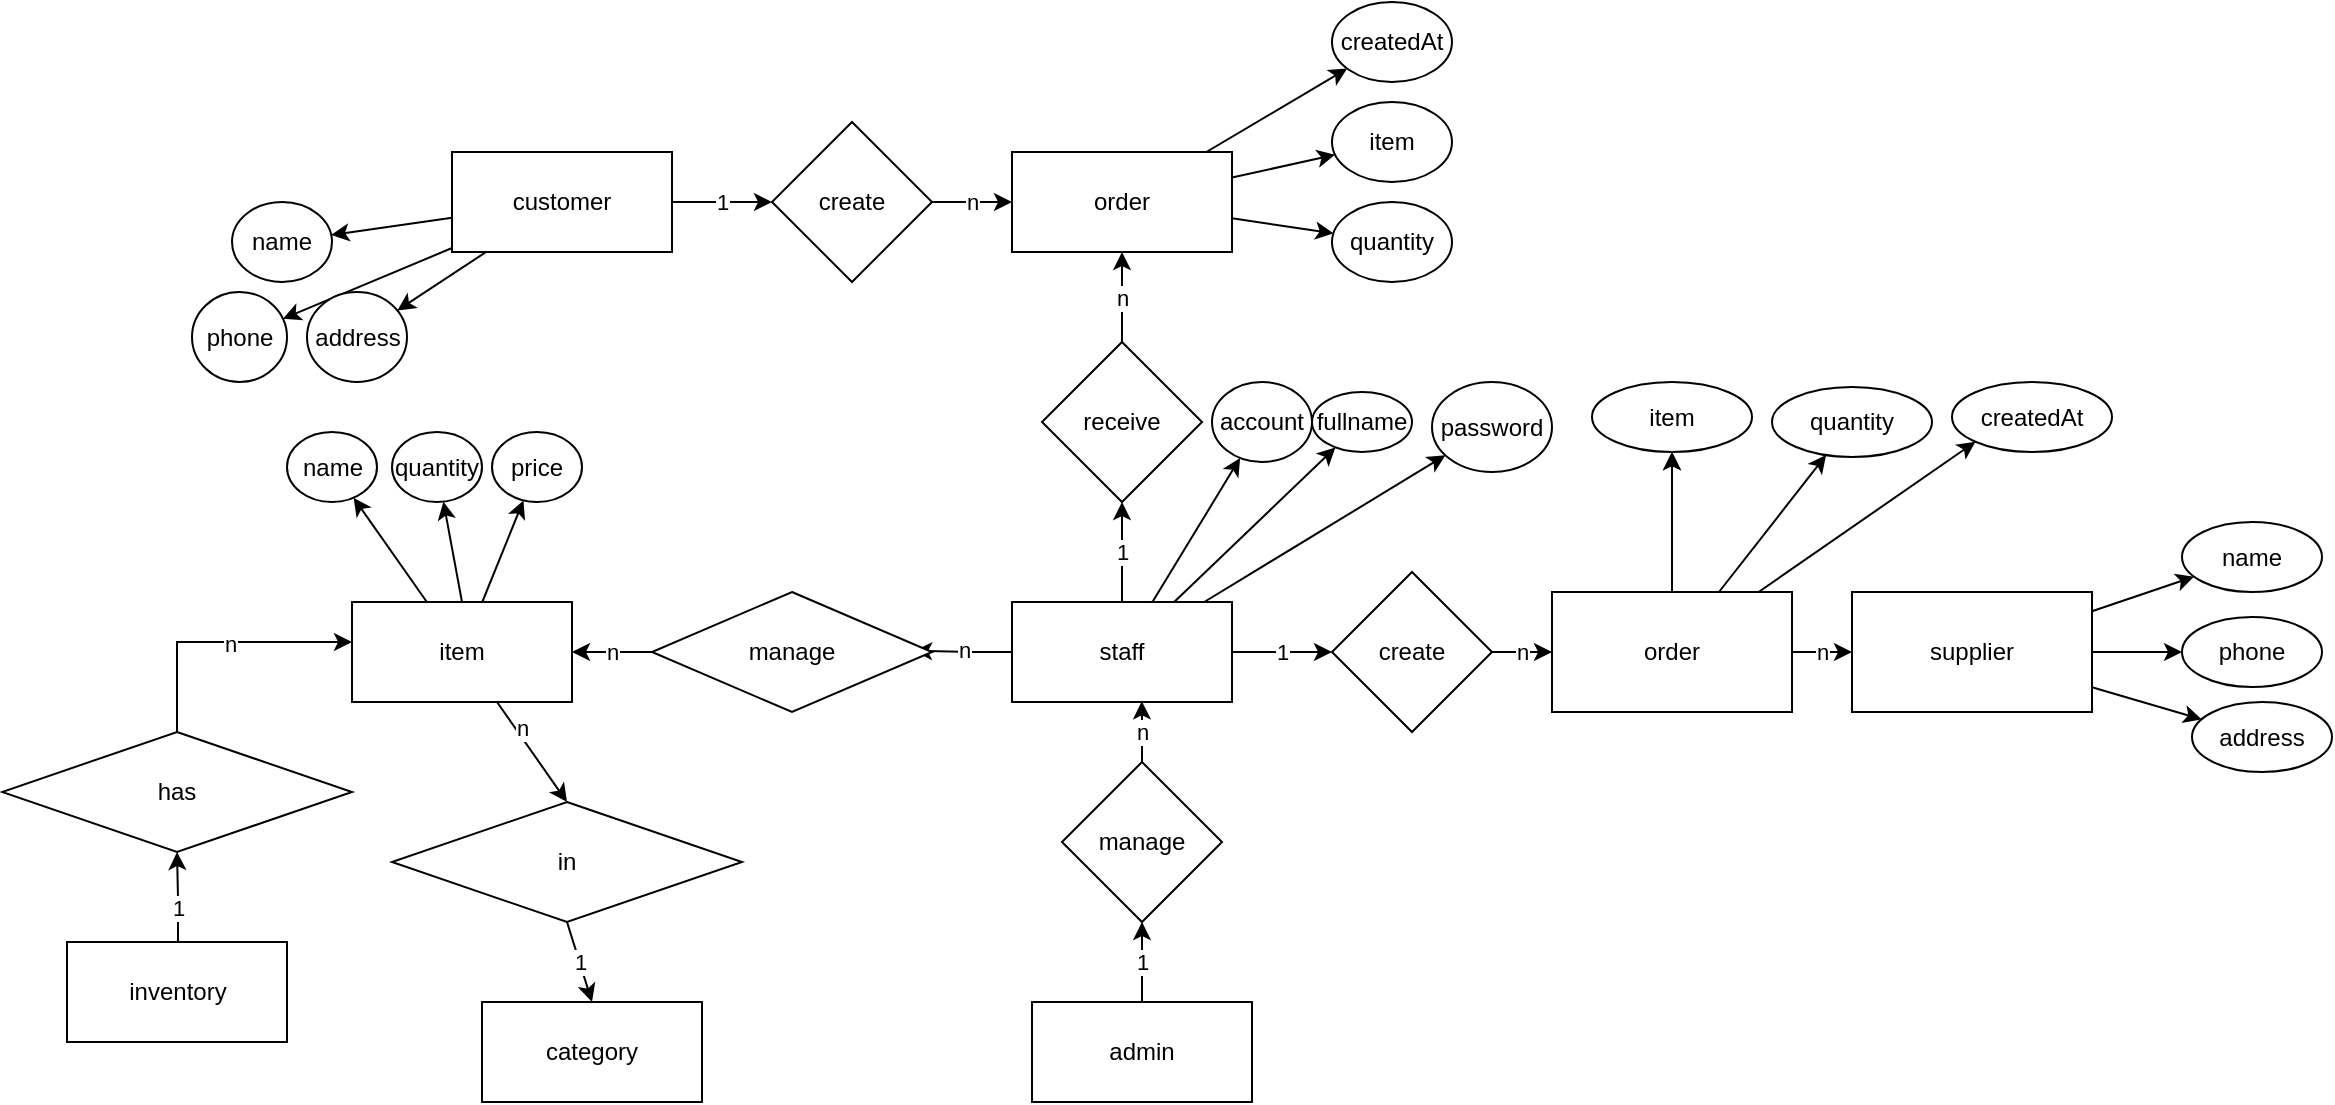 <mxfile>
    <diagram name="Page-1" id="a0GKX37r0jUPQa7Pxb1f">
        <mxGraphModel dx="1081" dy="1408" grid="1" gridSize="10" guides="1" tooltips="1" connect="1" arrows="1" fold="1" page="1" pageScale="1" pageWidth="850" pageHeight="1100" math="0" shadow="0">
            <root>
                <mxCell id="0"/>
                <mxCell id="1" parent="0"/>
                <mxCell id="qo31EmQsLFviCPmy-kX7-78" value="" style="rounded=0;orthogonalLoop=1;jettySize=auto;html=1;" parent="1" source="qo31EmQsLFviCPmy-kX7-1" target="qo31EmQsLFviCPmy-kX7-77" edge="1">
                    <mxGeometry relative="1" as="geometry"/>
                </mxCell>
                <mxCell id="qo31EmQsLFviCPmy-kX7-81" style="rounded=0;orthogonalLoop=1;jettySize=auto;html=1;exitX=0.5;exitY=0;exitDx=0;exitDy=0;" parent="1" source="qo31EmQsLFviCPmy-kX7-1" target="qo31EmQsLFviCPmy-kX7-79" edge="1">
                    <mxGeometry relative="1" as="geometry"/>
                </mxCell>
                <mxCell id="qo31EmQsLFviCPmy-kX7-82" style="rounded=0;orthogonalLoop=1;jettySize=auto;html=1;" parent="1" source="qo31EmQsLFviCPmy-kX7-1" target="qo31EmQsLFviCPmy-kX7-80" edge="1">
                    <mxGeometry relative="1" as="geometry"/>
                </mxCell>
                <mxCell id="25" style="edgeStyle=none;html=1;entryX=0.5;entryY=0;entryDx=0;entryDy=0;" parent="1" source="qo31EmQsLFviCPmy-kX7-1" target="21" edge="1">
                    <mxGeometry relative="1" as="geometry"/>
                </mxCell>
                <mxCell id="27" value="n" style="edgeLabel;html=1;align=center;verticalAlign=middle;resizable=0;points=[];" parent="25" vertex="1" connectable="0">
                    <mxGeometry x="-0.424" y="3" relative="1" as="geometry">
                        <mxPoint as="offset"/>
                    </mxGeometry>
                </mxCell>
                <mxCell id="qo31EmQsLFviCPmy-kX7-1" value="item" style="html=1;whiteSpace=wrap;" parent="1" vertex="1">
                    <mxGeometry x="360" y="290" width="110" height="50" as="geometry"/>
                </mxCell>
                <mxCell id="qo31EmQsLFviCPmy-kX7-11" value="n" style="edgeStyle=orthogonalEdgeStyle;rounded=0;orthogonalLoop=1;jettySize=auto;html=1;entryX=0.936;entryY=0.49;entryDx=0;entryDy=0;entryPerimeter=0;" parent="1" source="qo31EmQsLFviCPmy-kX7-3" target="qo31EmQsLFviCPmy-kX7-10" edge="1">
                    <mxGeometry relative="1" as="geometry"/>
                </mxCell>
                <mxCell id="qo31EmQsLFviCPmy-kX7-24" value="1" style="edgeStyle=orthogonalEdgeStyle;rounded=0;orthogonalLoop=1;jettySize=auto;html=1;" parent="1" source="qo31EmQsLFviCPmy-kX7-3" target="qo31EmQsLFviCPmy-kX7-23" edge="1">
                    <mxGeometry relative="1" as="geometry"/>
                </mxCell>
                <mxCell id="qo31EmQsLFviCPmy-kX7-33" value="1" style="edgeStyle=orthogonalEdgeStyle;rounded=0;orthogonalLoop=1;jettySize=auto;html=1;" parent="1" source="qo31EmQsLFviCPmy-kX7-3" target="qo31EmQsLFviCPmy-kX7-32" edge="1">
                    <mxGeometry relative="1" as="geometry"/>
                </mxCell>
                <mxCell id="qo31EmQsLFviCPmy-kX7-60" style="rounded=0;orthogonalLoop=1;jettySize=auto;html=1;" parent="1" source="qo31EmQsLFviCPmy-kX7-3" target="qo31EmQsLFviCPmy-kX7-64" edge="1">
                    <mxGeometry relative="1" as="geometry">
                        <mxPoint x="810" y="230" as="targetPoint"/>
                    </mxGeometry>
                </mxCell>
                <mxCell id="qo31EmQsLFviCPmy-kX7-67" style="rounded=0;orthogonalLoop=1;jettySize=auto;html=1;" parent="1" source="qo31EmQsLFviCPmy-kX7-3" target="qo31EmQsLFviCPmy-kX7-65" edge="1">
                    <mxGeometry relative="1" as="geometry"/>
                </mxCell>
                <mxCell id="qo31EmQsLFviCPmy-kX7-68" style="rounded=0;orthogonalLoop=1;jettySize=auto;html=1;" parent="1" source="qo31EmQsLFviCPmy-kX7-3" target="qo31EmQsLFviCPmy-kX7-66" edge="1">
                    <mxGeometry relative="1" as="geometry"/>
                </mxCell>
                <mxCell id="qo31EmQsLFviCPmy-kX7-3" value="staff" style="html=1;whiteSpace=wrap;" parent="1" vertex="1">
                    <mxGeometry x="690" y="290" width="110" height="50" as="geometry"/>
                </mxCell>
                <mxCell id="qo31EmQsLFviCPmy-kX7-15" value="1" style="edgeStyle=orthogonalEdgeStyle;rounded=0;orthogonalLoop=1;jettySize=auto;html=1;exitX=0.614;exitY=0;exitDx=0;exitDy=0;entryX=0.5;entryY=1;entryDx=0;entryDy=0;exitPerimeter=0;" parent="1" source="qo31EmQsLFviCPmy-kX7-4" target="qo31EmQsLFviCPmy-kX7-14" edge="1">
                    <mxGeometry relative="1" as="geometry">
                        <Array as="points">
                            <mxPoint x="273" y="460"/>
                            <mxPoint x="273" y="438"/>
                        </Array>
                    </mxGeometry>
                </mxCell>
                <mxCell id="qo31EmQsLFviCPmy-kX7-4" value="inventory" style="html=1;whiteSpace=wrap;" parent="1" vertex="1">
                    <mxGeometry x="217.5" y="460" width="110" height="50" as="geometry"/>
                </mxCell>
                <mxCell id="qo31EmQsLFviCPmy-kX7-12" value="n" style="edgeStyle=orthogonalEdgeStyle;rounded=0;orthogonalLoop=1;jettySize=auto;html=1;" parent="1" source="qo31EmQsLFviCPmy-kX7-10" target="qo31EmQsLFviCPmy-kX7-1" edge="1">
                    <mxGeometry relative="1" as="geometry"/>
                </mxCell>
                <mxCell id="qo31EmQsLFviCPmy-kX7-10" value="manage" style="shape=rhombus;perimeter=rhombusPerimeter;whiteSpace=wrap;html=1;align=center;" parent="1" vertex="1">
                    <mxGeometry x="510" y="285" width="140" height="60" as="geometry"/>
                </mxCell>
                <mxCell id="qo31EmQsLFviCPmy-kX7-17" style="edgeStyle=orthogonalEdgeStyle;rounded=0;orthogonalLoop=1;jettySize=auto;html=1;" parent="1" source="qo31EmQsLFviCPmy-kX7-14" target="qo31EmQsLFviCPmy-kX7-1" edge="1">
                    <mxGeometry relative="1" as="geometry">
                        <mxPoint x="190" y="310" as="targetPoint"/>
                        <Array as="points">
                            <mxPoint x="273" y="310"/>
                        </Array>
                    </mxGeometry>
                </mxCell>
                <mxCell id="28" value="n" style="edgeLabel;html=1;align=center;verticalAlign=middle;resizable=0;points=[];" parent="qo31EmQsLFviCPmy-kX7-17" vertex="1" connectable="0">
                    <mxGeometry x="0.08" y="-1" relative="1" as="geometry">
                        <mxPoint as="offset"/>
                    </mxGeometry>
                </mxCell>
                <mxCell id="qo31EmQsLFviCPmy-kX7-14" value="has" style="shape=rhombus;perimeter=rhombusPerimeter;whiteSpace=wrap;html=1;align=center;" parent="1" vertex="1">
                    <mxGeometry x="185" y="355" width="175" height="60" as="geometry"/>
                </mxCell>
                <mxCell id="qo31EmQsLFviCPmy-kX7-21" value="1" style="edgeStyle=orthogonalEdgeStyle;rounded=0;orthogonalLoop=1;jettySize=auto;html=1;" parent="1" source="qo31EmQsLFviCPmy-kX7-18" target="qo31EmQsLFviCPmy-kX7-20" edge="1">
                    <mxGeometry relative="1" as="geometry"/>
                </mxCell>
                <mxCell id="qo31EmQsLFviCPmy-kX7-45" value="" style="rounded=0;orthogonalLoop=1;jettySize=auto;html=1;" parent="1" source="qo31EmQsLFviCPmy-kX7-18" target="qo31EmQsLFviCPmy-kX7-43" edge="1">
                    <mxGeometry relative="1" as="geometry"/>
                </mxCell>
                <mxCell id="qo31EmQsLFviCPmy-kX7-47" value="" style="rounded=0;orthogonalLoop=1;jettySize=auto;html=1;" parent="1" source="qo31EmQsLFviCPmy-kX7-18" target="qo31EmQsLFviCPmy-kX7-46" edge="1">
                    <mxGeometry relative="1" as="geometry"/>
                </mxCell>
                <mxCell id="qo31EmQsLFviCPmy-kX7-51" value="" style="rounded=0;orthogonalLoop=1;jettySize=auto;html=1;" parent="1" source="qo31EmQsLFviCPmy-kX7-18" target="qo31EmQsLFviCPmy-kX7-50" edge="1">
                    <mxGeometry relative="1" as="geometry"/>
                </mxCell>
                <mxCell id="qo31EmQsLFviCPmy-kX7-18" value="customer" style="html=1;whiteSpace=wrap;" parent="1" vertex="1">
                    <mxGeometry x="410" y="65" width="110" height="50" as="geometry"/>
                </mxCell>
                <mxCell id="qo31EmQsLFviCPmy-kX7-55" value="" style="rounded=0;orthogonalLoop=1;jettySize=auto;html=1;" parent="1" source="qo31EmQsLFviCPmy-kX7-19" target="qo31EmQsLFviCPmy-kX7-52" edge="1">
                    <mxGeometry relative="1" as="geometry"/>
                </mxCell>
                <mxCell id="qo31EmQsLFviCPmy-kX7-57" value="" style="rounded=0;orthogonalLoop=1;jettySize=auto;html=1;" parent="1" source="qo31EmQsLFviCPmy-kX7-19" target="qo31EmQsLFviCPmy-kX7-56" edge="1">
                    <mxGeometry relative="1" as="geometry"/>
                </mxCell>
                <mxCell id="20" style="edgeStyle=none;html=1;" parent="1" source="qo31EmQsLFviCPmy-kX7-19" target="19" edge="1">
                    <mxGeometry relative="1" as="geometry"/>
                </mxCell>
                <mxCell id="qo31EmQsLFviCPmy-kX7-19" value="order" style="html=1;whiteSpace=wrap;" parent="1" vertex="1">
                    <mxGeometry x="690" y="65" width="110" height="50" as="geometry"/>
                </mxCell>
                <mxCell id="qo31EmQsLFviCPmy-kX7-22" value="n" style="edgeStyle=orthogonalEdgeStyle;rounded=0;orthogonalLoop=1;jettySize=auto;html=1;entryX=0;entryY=0.5;entryDx=0;entryDy=0;" parent="1" source="qo31EmQsLFviCPmy-kX7-20" target="qo31EmQsLFviCPmy-kX7-19" edge="1">
                    <mxGeometry relative="1" as="geometry"/>
                </mxCell>
                <mxCell id="qo31EmQsLFviCPmy-kX7-20" value="create" style="rhombus;whiteSpace=wrap;html=1;" parent="1" vertex="1">
                    <mxGeometry x="570" y="50" width="80" height="80" as="geometry"/>
                </mxCell>
                <mxCell id="qo31EmQsLFviCPmy-kX7-25" value="n" style="edgeStyle=orthogonalEdgeStyle;rounded=0;orthogonalLoop=1;jettySize=auto;html=1;entryX=0.5;entryY=1;entryDx=0;entryDy=0;" parent="1" source="qo31EmQsLFviCPmy-kX7-23" target="qo31EmQsLFviCPmy-kX7-19" edge="1">
                    <mxGeometry relative="1" as="geometry"/>
                </mxCell>
                <mxCell id="qo31EmQsLFviCPmy-kX7-23" value="receive" style="rhombus;whiteSpace=wrap;html=1;" parent="1" vertex="1">
                    <mxGeometry x="705" y="160" width="80" height="80" as="geometry"/>
                </mxCell>
                <mxCell id="qo31EmQsLFviCPmy-kX7-28" value="1" style="edgeStyle=orthogonalEdgeStyle;rounded=0;orthogonalLoop=1;jettySize=auto;html=1;" parent="1" source="qo31EmQsLFviCPmy-kX7-26" target="qo31EmQsLFviCPmy-kX7-27" edge="1">
                    <mxGeometry relative="1" as="geometry"/>
                </mxCell>
                <mxCell id="qo31EmQsLFviCPmy-kX7-26" value="admin" style="html=1;whiteSpace=wrap;" parent="1" vertex="1">
                    <mxGeometry x="700" y="490" width="110" height="50" as="geometry"/>
                </mxCell>
                <mxCell id="qo31EmQsLFviCPmy-kX7-29" value="n" style="edgeStyle=orthogonalEdgeStyle;rounded=0;orthogonalLoop=1;jettySize=auto;html=1;entryX=0.59;entryY=0.993;entryDx=0;entryDy=0;entryPerimeter=0;" parent="1" source="qo31EmQsLFviCPmy-kX7-27" target="qo31EmQsLFviCPmy-kX7-3" edge="1">
                    <mxGeometry relative="1" as="geometry"/>
                </mxCell>
                <mxCell id="qo31EmQsLFviCPmy-kX7-27" value="manage" style="rhombus;whiteSpace=wrap;html=1;" parent="1" vertex="1">
                    <mxGeometry x="715" y="370" width="80" height="80" as="geometry"/>
                </mxCell>
                <mxCell id="qo31EmQsLFviCPmy-kX7-37" value="n" style="edgeStyle=orthogonalEdgeStyle;rounded=0;orthogonalLoop=1;jettySize=auto;html=1;" parent="1" source="qo31EmQsLFviCPmy-kX7-32" target="qo31EmQsLFviCPmy-kX7-36" edge="1">
                    <mxGeometry relative="1" as="geometry"/>
                </mxCell>
                <mxCell id="qo31EmQsLFviCPmy-kX7-32" value="create" style="rhombus;whiteSpace=wrap;html=1;" parent="1" vertex="1">
                    <mxGeometry x="850" y="275" width="80" height="80" as="geometry"/>
                </mxCell>
                <mxCell id="qo31EmQsLFviCPmy-kX7-39" value="n" style="edgeStyle=orthogonalEdgeStyle;rounded=0;orthogonalLoop=1;jettySize=auto;html=1;" parent="1" source="qo31EmQsLFviCPmy-kX7-36" target="qo31EmQsLFviCPmy-kX7-38" edge="1">
                    <mxGeometry relative="1" as="geometry"/>
                </mxCell>
                <mxCell id="3" value="" style="edgeStyle=none;html=1;" parent="1" source="qo31EmQsLFviCPmy-kX7-36" target="2" edge="1">
                    <mxGeometry relative="1" as="geometry"/>
                </mxCell>
                <mxCell id="4" value="" style="edgeStyle=none;html=1;" parent="1" source="qo31EmQsLFviCPmy-kX7-36" target="2" edge="1">
                    <mxGeometry relative="1" as="geometry"/>
                </mxCell>
                <mxCell id="7" style="edgeStyle=none;html=1;" parent="1" source="qo31EmQsLFviCPmy-kX7-36" target="5" edge="1">
                    <mxGeometry relative="1" as="geometry"/>
                </mxCell>
                <mxCell id="10" style="edgeStyle=none;html=1;entryX=0;entryY=1;entryDx=0;entryDy=0;" parent="1" source="qo31EmQsLFviCPmy-kX7-36" target="9" edge="1">
                    <mxGeometry relative="1" as="geometry"/>
                </mxCell>
                <mxCell id="qo31EmQsLFviCPmy-kX7-36" value="order" style="whiteSpace=wrap;html=1;" parent="1" vertex="1">
                    <mxGeometry x="960" y="285" width="120" height="60" as="geometry"/>
                </mxCell>
                <mxCell id="13" value="" style="edgeStyle=none;html=1;" parent="1" source="qo31EmQsLFviCPmy-kX7-38" target="12" edge="1">
                    <mxGeometry relative="1" as="geometry"/>
                </mxCell>
                <mxCell id="16" style="edgeStyle=none;html=1;" parent="1" source="qo31EmQsLFviCPmy-kX7-38" target="14" edge="1">
                    <mxGeometry relative="1" as="geometry"/>
                </mxCell>
                <mxCell id="17" style="edgeStyle=none;html=1;" parent="1" source="qo31EmQsLFviCPmy-kX7-38" target="15" edge="1">
                    <mxGeometry relative="1" as="geometry"/>
                </mxCell>
                <mxCell id="qo31EmQsLFviCPmy-kX7-38" value="supplier" style="whiteSpace=wrap;html=1;" parent="1" vertex="1">
                    <mxGeometry x="1110" y="285" width="120" height="60" as="geometry"/>
                </mxCell>
                <mxCell id="qo31EmQsLFviCPmy-kX7-43" value="name" style="ellipse;whiteSpace=wrap;html=1;" parent="1" vertex="1">
                    <mxGeometry x="300" y="90" width="50" height="40" as="geometry"/>
                </mxCell>
                <mxCell id="qo31EmQsLFviCPmy-kX7-46" value="phone" style="ellipse;whiteSpace=wrap;html=1;" parent="1" vertex="1">
                    <mxGeometry x="280" y="135" width="47.5" height="45" as="geometry"/>
                </mxCell>
                <mxCell id="qo31EmQsLFviCPmy-kX7-50" value="address" style="ellipse;whiteSpace=wrap;html=1;" parent="1" vertex="1">
                    <mxGeometry x="337.5" y="135" width="50" height="45" as="geometry"/>
                </mxCell>
                <mxCell id="qo31EmQsLFviCPmy-kX7-52" value="item" style="ellipse;whiteSpace=wrap;html=1;" parent="1" vertex="1">
                    <mxGeometry x="850" y="40" width="60" height="40" as="geometry"/>
                </mxCell>
                <mxCell id="qo31EmQsLFviCPmy-kX7-56" value="quantity" style="ellipse;whiteSpace=wrap;html=1;" parent="1" vertex="1">
                    <mxGeometry x="850" y="90" width="60" height="40" as="geometry"/>
                </mxCell>
                <mxCell id="qo31EmQsLFviCPmy-kX7-64" value="fullname" style="ellipse;whiteSpace=wrap;html=1;" parent="1" vertex="1">
                    <mxGeometry x="840" y="185" width="50" height="30" as="geometry"/>
                </mxCell>
                <mxCell id="qo31EmQsLFviCPmy-kX7-65" value="account" style="ellipse;whiteSpace=wrap;html=1;" parent="1" vertex="1">
                    <mxGeometry x="790" y="180" width="50" height="40" as="geometry"/>
                </mxCell>
                <mxCell id="qo31EmQsLFviCPmy-kX7-66" value="password" style="ellipse;whiteSpace=wrap;html=1;" parent="1" vertex="1">
                    <mxGeometry x="900" y="180" width="60" height="45" as="geometry"/>
                </mxCell>
                <mxCell id="qo31EmQsLFviCPmy-kX7-77" value="name" style="ellipse;whiteSpace=wrap;html=1;" parent="1" vertex="1">
                    <mxGeometry x="327.5" y="205" width="45" height="35" as="geometry"/>
                </mxCell>
                <mxCell id="qo31EmQsLFviCPmy-kX7-79" value="quantity" style="ellipse;whiteSpace=wrap;html=1;" parent="1" vertex="1">
                    <mxGeometry x="380" y="205" width="45" height="35" as="geometry"/>
                </mxCell>
                <mxCell id="qo31EmQsLFviCPmy-kX7-80" value="price" style="ellipse;whiteSpace=wrap;html=1;" parent="1" vertex="1">
                    <mxGeometry x="430" y="205" width="45" height="35" as="geometry"/>
                </mxCell>
                <mxCell id="2" value="item" style="ellipse;whiteSpace=wrap;html=1;" parent="1" vertex="1">
                    <mxGeometry x="980" y="180" width="80" height="35" as="geometry"/>
                </mxCell>
                <mxCell id="5" value="quantity" style="ellipse;whiteSpace=wrap;html=1;" parent="1" vertex="1">
                    <mxGeometry x="1070" y="182.5" width="80" height="35" as="geometry"/>
                </mxCell>
                <mxCell id="9" value="createdAt" style="ellipse;whiteSpace=wrap;html=1;" parent="1" vertex="1">
                    <mxGeometry x="1160" y="180" width="80" height="35" as="geometry"/>
                </mxCell>
                <mxCell id="12" value="name" style="ellipse;whiteSpace=wrap;html=1;" parent="1" vertex="1">
                    <mxGeometry x="1275" y="250" width="70" height="35" as="geometry"/>
                </mxCell>
                <mxCell id="14" value="phone" style="ellipse;whiteSpace=wrap;html=1;" parent="1" vertex="1">
                    <mxGeometry x="1275" y="297.5" width="70" height="35" as="geometry"/>
                </mxCell>
                <mxCell id="15" value="address" style="ellipse;whiteSpace=wrap;html=1;" parent="1" vertex="1">
                    <mxGeometry x="1280" y="340" width="70" height="35" as="geometry"/>
                </mxCell>
                <mxCell id="19" value="createdAt" style="ellipse;whiteSpace=wrap;html=1;" parent="1" vertex="1">
                    <mxGeometry x="850" y="-10" width="60" height="40" as="geometry"/>
                </mxCell>
                <mxCell id="26" value="1" style="edgeStyle=none;html=1;exitX=0.5;exitY=1;exitDx=0;exitDy=0;entryX=0.5;entryY=0;entryDx=0;entryDy=0;" parent="1" source="21" target="23" edge="1">
                    <mxGeometry relative="1" as="geometry"/>
                </mxCell>
                <mxCell id="21" value="in" style="shape=rhombus;perimeter=rhombusPerimeter;whiteSpace=wrap;html=1;align=center;" parent="1" vertex="1">
                    <mxGeometry x="380" y="390" width="175" height="60" as="geometry"/>
                </mxCell>
                <mxCell id="23" value="category" style="html=1;whiteSpace=wrap;" parent="1" vertex="1">
                    <mxGeometry x="425" y="490" width="110" height="50" as="geometry"/>
                </mxCell>
            </root>
        </mxGraphModel>
    </diagram>
</mxfile>